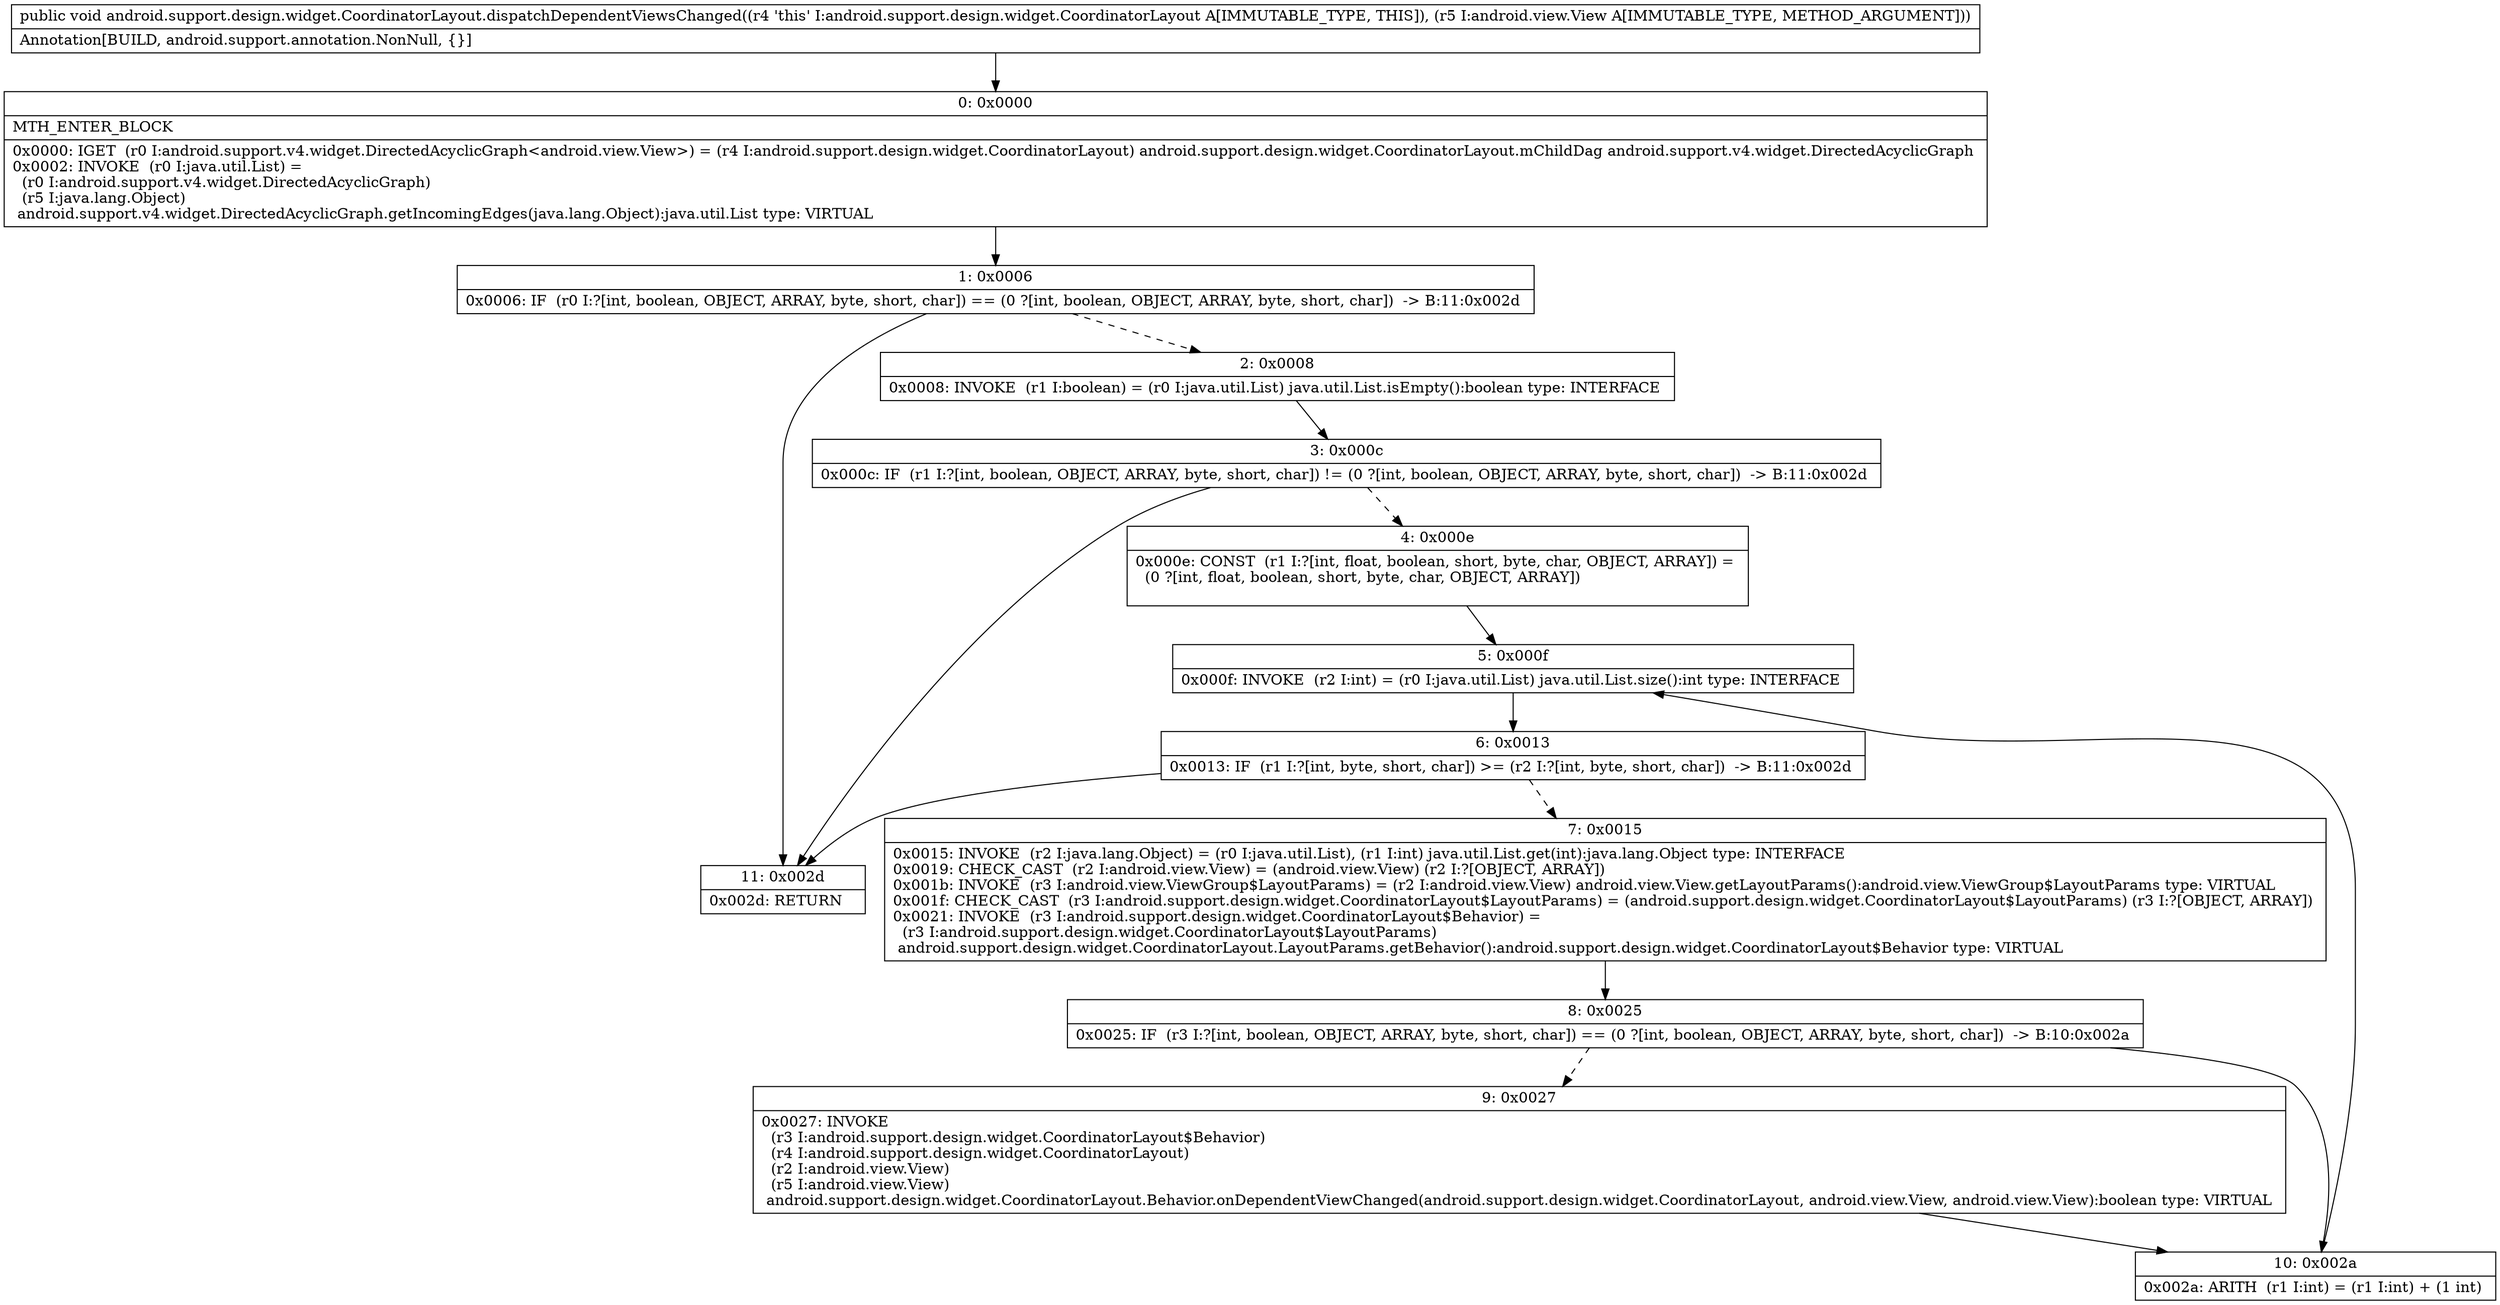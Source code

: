 digraph "CFG forandroid.support.design.widget.CoordinatorLayout.dispatchDependentViewsChanged(Landroid\/view\/View;)V" {
Node_0 [shape=record,label="{0\:\ 0x0000|MTH_ENTER_BLOCK\l|0x0000: IGET  (r0 I:android.support.v4.widget.DirectedAcyclicGraph\<android.view.View\>) = (r4 I:android.support.design.widget.CoordinatorLayout) android.support.design.widget.CoordinatorLayout.mChildDag android.support.v4.widget.DirectedAcyclicGraph \l0x0002: INVOKE  (r0 I:java.util.List) = \l  (r0 I:android.support.v4.widget.DirectedAcyclicGraph)\l  (r5 I:java.lang.Object)\l android.support.v4.widget.DirectedAcyclicGraph.getIncomingEdges(java.lang.Object):java.util.List type: VIRTUAL \l}"];
Node_1 [shape=record,label="{1\:\ 0x0006|0x0006: IF  (r0 I:?[int, boolean, OBJECT, ARRAY, byte, short, char]) == (0 ?[int, boolean, OBJECT, ARRAY, byte, short, char])  \-\> B:11:0x002d \l}"];
Node_2 [shape=record,label="{2\:\ 0x0008|0x0008: INVOKE  (r1 I:boolean) = (r0 I:java.util.List) java.util.List.isEmpty():boolean type: INTERFACE \l}"];
Node_3 [shape=record,label="{3\:\ 0x000c|0x000c: IF  (r1 I:?[int, boolean, OBJECT, ARRAY, byte, short, char]) != (0 ?[int, boolean, OBJECT, ARRAY, byte, short, char])  \-\> B:11:0x002d \l}"];
Node_4 [shape=record,label="{4\:\ 0x000e|0x000e: CONST  (r1 I:?[int, float, boolean, short, byte, char, OBJECT, ARRAY]) = \l  (0 ?[int, float, boolean, short, byte, char, OBJECT, ARRAY])\l \l}"];
Node_5 [shape=record,label="{5\:\ 0x000f|0x000f: INVOKE  (r2 I:int) = (r0 I:java.util.List) java.util.List.size():int type: INTERFACE \l}"];
Node_6 [shape=record,label="{6\:\ 0x0013|0x0013: IF  (r1 I:?[int, byte, short, char]) \>= (r2 I:?[int, byte, short, char])  \-\> B:11:0x002d \l}"];
Node_7 [shape=record,label="{7\:\ 0x0015|0x0015: INVOKE  (r2 I:java.lang.Object) = (r0 I:java.util.List), (r1 I:int) java.util.List.get(int):java.lang.Object type: INTERFACE \l0x0019: CHECK_CAST  (r2 I:android.view.View) = (android.view.View) (r2 I:?[OBJECT, ARRAY]) \l0x001b: INVOKE  (r3 I:android.view.ViewGroup$LayoutParams) = (r2 I:android.view.View) android.view.View.getLayoutParams():android.view.ViewGroup$LayoutParams type: VIRTUAL \l0x001f: CHECK_CAST  (r3 I:android.support.design.widget.CoordinatorLayout$LayoutParams) = (android.support.design.widget.CoordinatorLayout$LayoutParams) (r3 I:?[OBJECT, ARRAY]) \l0x0021: INVOKE  (r3 I:android.support.design.widget.CoordinatorLayout$Behavior) = \l  (r3 I:android.support.design.widget.CoordinatorLayout$LayoutParams)\l android.support.design.widget.CoordinatorLayout.LayoutParams.getBehavior():android.support.design.widget.CoordinatorLayout$Behavior type: VIRTUAL \l}"];
Node_8 [shape=record,label="{8\:\ 0x0025|0x0025: IF  (r3 I:?[int, boolean, OBJECT, ARRAY, byte, short, char]) == (0 ?[int, boolean, OBJECT, ARRAY, byte, short, char])  \-\> B:10:0x002a \l}"];
Node_9 [shape=record,label="{9\:\ 0x0027|0x0027: INVOKE  \l  (r3 I:android.support.design.widget.CoordinatorLayout$Behavior)\l  (r4 I:android.support.design.widget.CoordinatorLayout)\l  (r2 I:android.view.View)\l  (r5 I:android.view.View)\l android.support.design.widget.CoordinatorLayout.Behavior.onDependentViewChanged(android.support.design.widget.CoordinatorLayout, android.view.View, android.view.View):boolean type: VIRTUAL \l}"];
Node_10 [shape=record,label="{10\:\ 0x002a|0x002a: ARITH  (r1 I:int) = (r1 I:int) + (1 int) \l}"];
Node_11 [shape=record,label="{11\:\ 0x002d|0x002d: RETURN   \l}"];
MethodNode[shape=record,label="{public void android.support.design.widget.CoordinatorLayout.dispatchDependentViewsChanged((r4 'this' I:android.support.design.widget.CoordinatorLayout A[IMMUTABLE_TYPE, THIS]), (r5 I:android.view.View A[IMMUTABLE_TYPE, METHOD_ARGUMENT]))  | Annotation[BUILD, android.support.annotation.NonNull, \{\}]\l}"];
MethodNode -> Node_0;
Node_0 -> Node_1;
Node_1 -> Node_2[style=dashed];
Node_1 -> Node_11;
Node_2 -> Node_3;
Node_3 -> Node_4[style=dashed];
Node_3 -> Node_11;
Node_4 -> Node_5;
Node_5 -> Node_6;
Node_6 -> Node_7[style=dashed];
Node_6 -> Node_11;
Node_7 -> Node_8;
Node_8 -> Node_9[style=dashed];
Node_8 -> Node_10;
Node_9 -> Node_10;
Node_10 -> Node_5;
}

